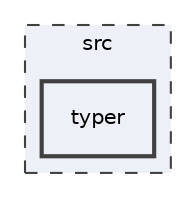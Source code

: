 digraph "src/typer"
{
 // LATEX_PDF_SIZE
  edge [fontname="Helvetica",fontsize="10",labelfontname="Helvetica",labelfontsize="10"];
  node [fontname="Helvetica",fontsize="10",shape=record];
  compound=true
  subgraph clusterdir_68267d1309a1af8e8297ef4c3efbcdba {
    graph [ bgcolor="#edf0f7", pencolor="grey25", style="filled,dashed,", label="src", fontname="Helvetica", fontsize="10", URL="dir_68267d1309a1af8e8297ef4c3efbcdba.html"]
  dir_2cf84942c82572780b8df786e8ca4384 [shape=box, label="typer", style="filled,bold,", fillcolor="#edf0f7", color="grey25", URL="dir_2cf84942c82572780b8df786e8ca4384.html"];
  }
}
